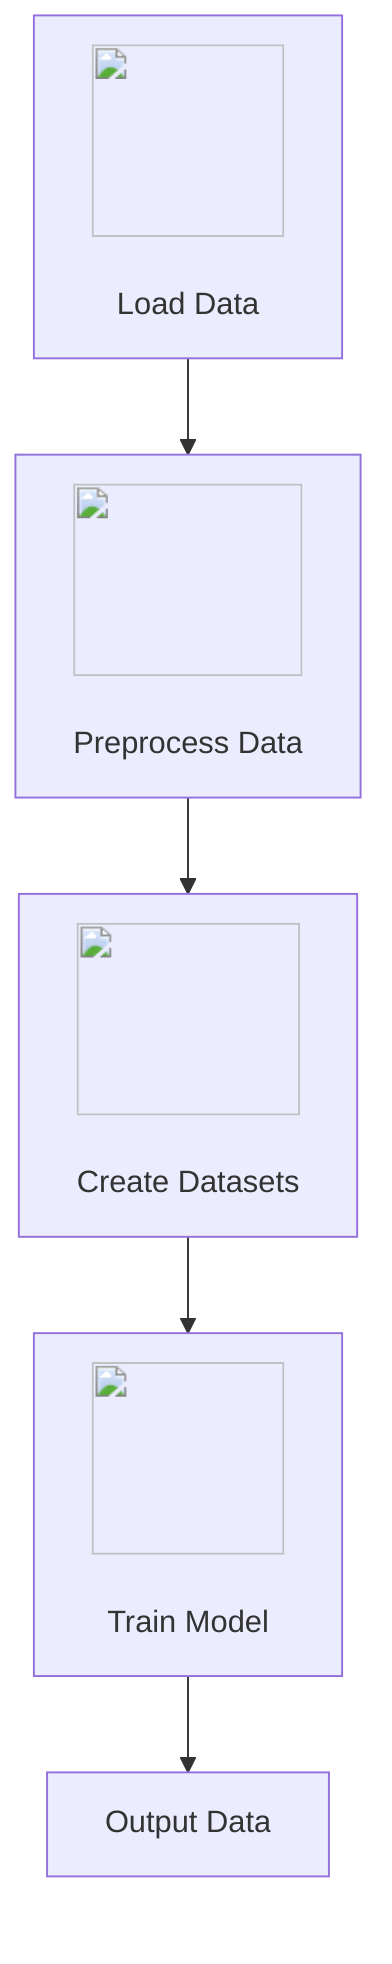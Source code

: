 graph TD
    A[<img src='icons/database.svg' width=100 height=100/> <br/> Load Data] --> B[<img src='icons/file.svg' width=100 height=100/> <br/> Preprocess Data]
    B --> C[<img src='icons/table.svg' width=100 height=100/> <br/> Create Datasets]
    C --> D[<img src='icons/brain.svg' width=100 height=100/> <br/> Train Model]
    D --> E[Output Data]